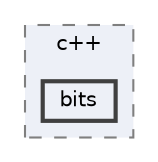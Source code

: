 digraph "C:/Users/HP/Documents/GitHub/Minero-Game/Classes/lib/include/c++/bits"
{
 // LATEX_PDF_SIZE
  bgcolor="transparent";
  edge [fontname=Helvetica,fontsize=10,labelfontname=Helvetica,labelfontsize=10];
  node [fontname=Helvetica,fontsize=10,shape=box,height=0.2,width=0.4];
  compound=true
  subgraph clusterdir_7ac81684837e147fa56839edc42d48cf {
    graph [ bgcolor="#edf0f7", pencolor="grey50", label="c++", fontname=Helvetica,fontsize=10 style="filled,dashed", URL="dir_7ac81684837e147fa56839edc42d48cf.html",tooltip=""]
  dir_24151d66c2ad69a5179108989cccf788 [label="bits", fillcolor="#edf0f7", color="grey25", style="filled,bold", URL="dir_24151d66c2ad69a5179108989cccf788.html",tooltip=""];
  }
}
